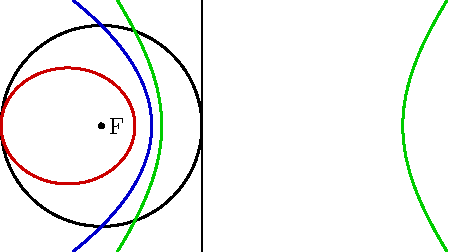    import geometry;
    size(8cm,0);
    point F=(0,0); dot("F", F);
    line l=line((1,0),(1,1));
    draw(l);
    pen[] p=new pen[] {black,red,blue,green};
    for (int i=0; i < 4; ++i) {
      conic co=conic(F,l,0.5*i);
      draw(co, bp+0.8*p[i]);
    }
    draw(box((-1,-1.25), (3.5,1.25)), invisible);
